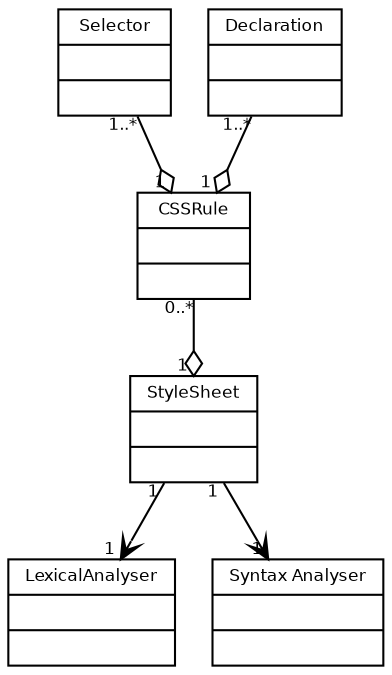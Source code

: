 digraph g {
    fontname = "Bitstream Vera Sans"
    fontsize = 8

   node [
        fontname = "Bitstream Vera Sans"
        fontsize = 8
        shape = "record"
    ]

    edge [
        fontname = "Bitstream Vera Sans"
        fontsize = 8
    ]

    StyleSheet [
        label = "{StyleSheet|\l|\l}"
    ]
    
    CSSRule [
        label = "{CSSRule|\l|\l}"
    ]
    
    Selector [
        label = "{Selector|\l|\l}"
    ]
    
    Declaration [
        label = "{Declaration|\l|\l}"
    ]
    
    edge [
        arrowhead = "ediamond"
        
        headlabel = "1 "
        taillabel = "0..*"
    ]
    
    CSSRule -> StyleSheet
    
    edge [
        arrowhead = "ediamond"
        
        headlabel = "1 "
        taillabel = "1..*"
    ]
    
    Selector -> CSSRule
    Declaration -> CSSRule
    
    LexicalAnalyser [
        label = "{LexicalAnalyser|\l|\l}"
    ]
    
    SyntaxAnalyser [
        label = "{Syntax Analyser|\l|\l}"
    ]
    
    edge [
        arrowhead = "open"
        
        headlabel = "1 "
        taillabel = "1 "
    ]
    
    StyleSheet -> LexicalAnalyser
    StyleSheet -> SyntaxAnalyser
}
